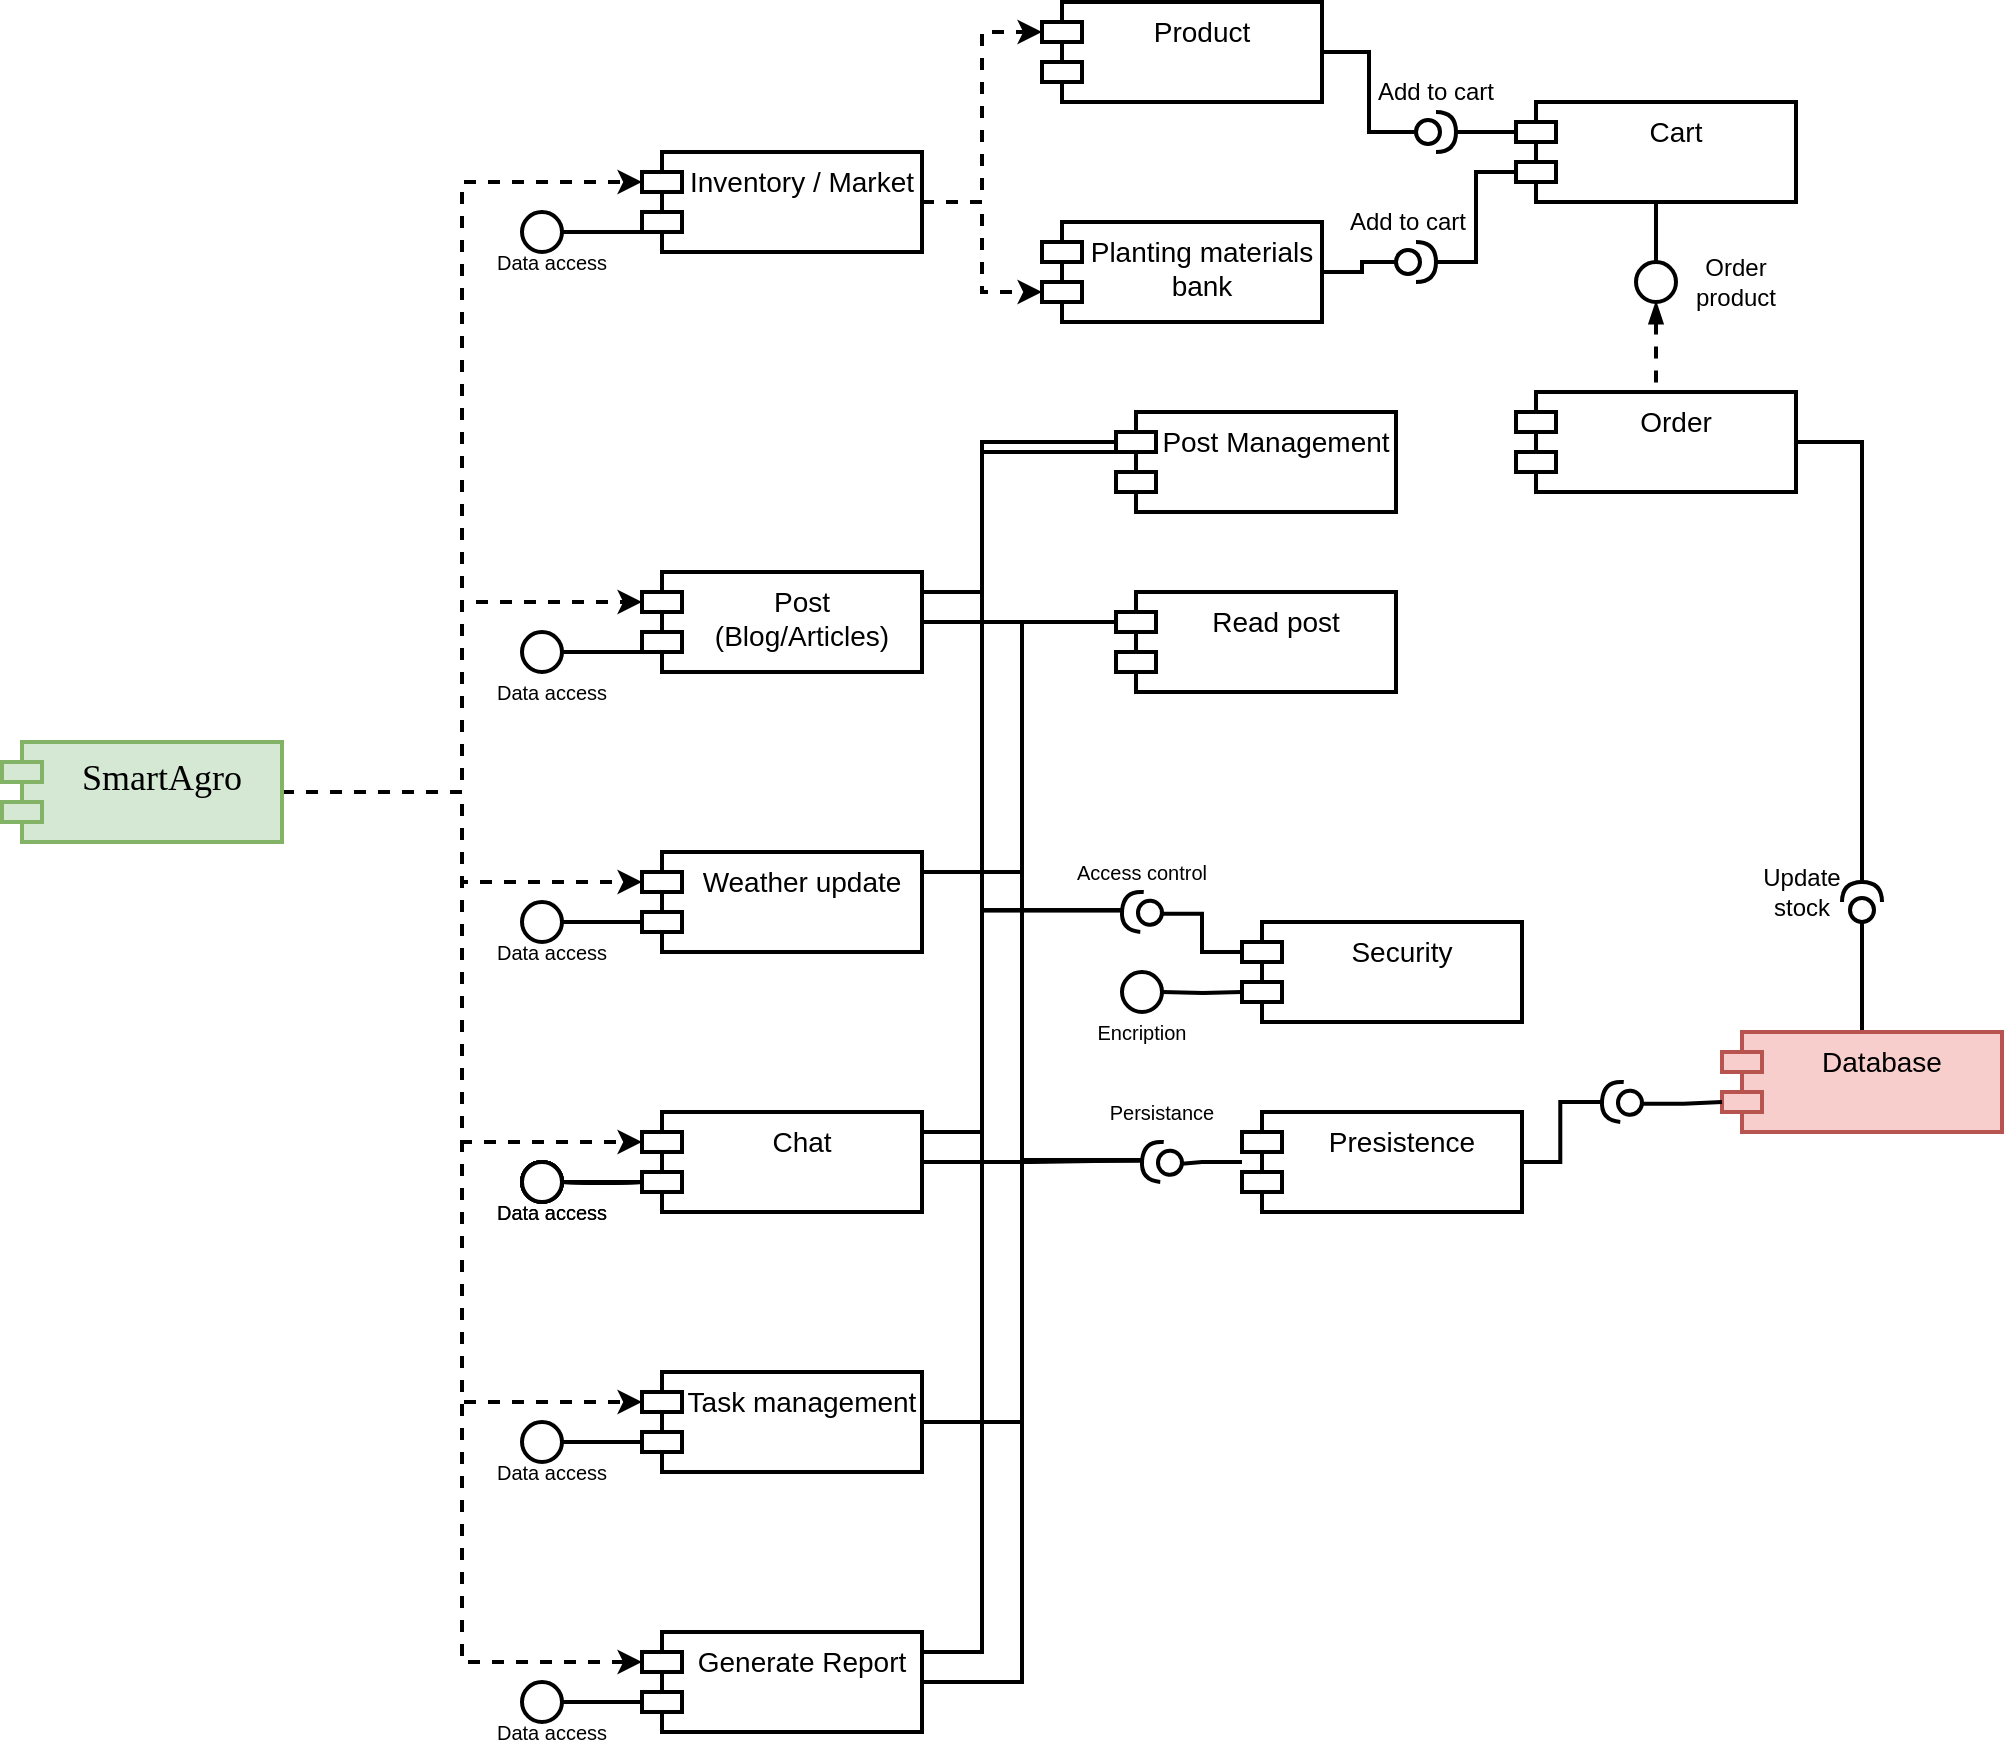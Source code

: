 <mxfile version="14.4.3" type="device"><diagram name="Page-1" id="5f0bae14-7c28-e335-631c-24af17079c00"><mxGraphModel dx="636" dy="1890" grid="1" gridSize="10" guides="1" tooltips="1" connect="1" arrows="1" fold="1" page="1" pageScale="1" pageWidth="1100" pageHeight="850" background="#ffffff" math="0" shadow="0"><root><mxCell id="0"/><mxCell id="1" parent="0"/><mxCell id="CYbQJJuCTLQzhy0FW-76-16" style="edgeStyle=orthogonalEdgeStyle;rounded=0;orthogonalLoop=1;jettySize=auto;html=1;entryX=0;entryY=0;entryDx=0;entryDy=15;entryPerimeter=0;fontFamily=Comic Sans MS;fontSize=14;strokeWidth=2;dashed=1;" parent="1" source="CYbQJJuCTLQzhy0FW-76-2" target="CYbQJJuCTLQzhy0FW-76-4" edge="1"><mxGeometry relative="1" as="geometry"/></mxCell><mxCell id="CYbQJJuCTLQzhy0FW-76-17" style="edgeStyle=orthogonalEdgeStyle;rounded=0;orthogonalLoop=1;jettySize=auto;html=1;entryX=0;entryY=0;entryDx=0;entryDy=15;entryPerimeter=0;dashed=1;strokeWidth=2;fontFamily=Comic Sans MS;fontSize=14;" parent="1" source="CYbQJJuCTLQzhy0FW-76-2" target="CYbQJJuCTLQzhy0FW-76-3" edge="1"><mxGeometry relative="1" as="geometry"/></mxCell><mxCell id="CYbQJJuCTLQzhy0FW-76-22" style="edgeStyle=orthogonalEdgeStyle;rounded=0;orthogonalLoop=1;jettySize=auto;html=1;entryX=0;entryY=0;entryDx=0;entryDy=15;entryPerimeter=0;dashed=1;strokeWidth=2;fontFamily=Comic Sans MS;fontSize=14;" parent="1" source="CYbQJJuCTLQzhy0FW-76-2" target="CYbQJJuCTLQzhy0FW-76-6" edge="1"><mxGeometry relative="1" as="geometry"/></mxCell><mxCell id="CYbQJJuCTLQzhy0FW-76-23" style="edgeStyle=orthogonalEdgeStyle;rounded=0;orthogonalLoop=1;jettySize=auto;html=1;entryX=0;entryY=0;entryDx=0;entryDy=15;entryPerimeter=0;dashed=1;strokeWidth=2;fontFamily=Comic Sans MS;fontSize=14;" parent="1" source="CYbQJJuCTLQzhy0FW-76-2" target="CYbQJJuCTLQzhy0FW-76-11" edge="1"><mxGeometry relative="1" as="geometry"/></mxCell><mxCell id="CYbQJJuCTLQzhy0FW-76-24" style="edgeStyle=orthogonalEdgeStyle;rounded=0;orthogonalLoop=1;jettySize=auto;html=1;entryX=0;entryY=0;entryDx=0;entryDy=15;entryPerimeter=0;dashed=1;strokeWidth=2;fontFamily=Comic Sans MS;fontSize=14;" parent="1" source="CYbQJJuCTLQzhy0FW-76-2" target="CYbQJJuCTLQzhy0FW-76-13" edge="1"><mxGeometry relative="1" as="geometry"/></mxCell><mxCell id="CYbQJJuCTLQzhy0FW-76-25" style="edgeStyle=orthogonalEdgeStyle;rounded=0;orthogonalLoop=1;jettySize=auto;html=1;entryX=0;entryY=0;entryDx=0;entryDy=15;entryPerimeter=0;dashed=1;strokeWidth=2;fontFamily=Comic Sans MS;fontSize=14;" parent="1" source="CYbQJJuCTLQzhy0FW-76-2" target="CYbQJJuCTLQzhy0FW-76-14" edge="1"><mxGeometry relative="1" as="geometry"/></mxCell><mxCell id="CYbQJJuCTLQzhy0FW-76-2" value="SmartAgro" style="shape=module;align=left;spacingLeft=20;align=center;verticalAlign=top;fillColor=#d5e8d4;strokeColor=#82b366;fontSize=18;fontStyle=0;fontFamily=Comic Sans MS;strokeWidth=2;" parent="1" vertex="1"><mxGeometry x="1180" y="255" width="140" height="50" as="geometry"/></mxCell><mxCell id="v0LuUSZJAInhffM_DVsi-89" style="edgeStyle=orthogonalEdgeStyle;rounded=0;orthogonalLoop=1;jettySize=auto;html=1;entryX=0;entryY=0;entryDx=0;entryDy=15;entryPerimeter=0;startArrow=none;startFill=0;endArrow=none;endFill=0;strokeWidth=2;fontSize=10;" edge="1" parent="1" source="CYbQJJuCTLQzhy0FW-76-3" target="v0LuUSZJAInhffM_DVsi-88"><mxGeometry relative="1" as="geometry"><Array as="points"><mxPoint x="1670" y="180"/><mxPoint x="1670" y="105"/></Array></mxGeometry></mxCell><mxCell id="v0LuUSZJAInhffM_DVsi-91" style="edgeStyle=orthogonalEdgeStyle;rounded=0;orthogonalLoop=1;jettySize=auto;html=1;entryX=0;entryY=0;entryDx=0;entryDy=15;entryPerimeter=0;startArrow=none;startFill=0;endArrow=none;endFill=0;strokeWidth=2;fontSize=10;" edge="1" parent="1" source="CYbQJJuCTLQzhy0FW-76-3" target="v0LuUSZJAInhffM_DVsi-90"><mxGeometry relative="1" as="geometry"/></mxCell><mxCell id="CYbQJJuCTLQzhy0FW-76-3" value="Post &#10;(Blog/Articles)" style="shape=module;align=left;spacingLeft=20;align=center;verticalAlign=top;strokeWidth=2;fontSize=14;" parent="1" vertex="1"><mxGeometry x="1500" y="170" width="140" height="50" as="geometry"/></mxCell><mxCell id="CYbQJJuCTLQzhy0FW-76-18" style="edgeStyle=orthogonalEdgeStyle;rounded=0;orthogonalLoop=1;jettySize=auto;html=1;entryX=0;entryY=0;entryDx=0;entryDy=35;entryPerimeter=0;dashed=1;strokeWidth=2;fontFamily=Comic Sans MS;fontSize=14;" parent="1" source="CYbQJJuCTLQzhy0FW-76-4" target="CYbQJJuCTLQzhy0FW-76-5" edge="1"><mxGeometry relative="1" as="geometry"/></mxCell><mxCell id="CYbQJJuCTLQzhy0FW-76-27" style="edgeStyle=orthogonalEdgeStyle;rounded=0;orthogonalLoop=1;jettySize=auto;html=1;entryX=0;entryY=0;entryDx=0;entryDy=15;entryPerimeter=0;dashed=1;strokeWidth=2;fontFamily=Comic Sans MS;fontSize=14;" parent="1" source="CYbQJJuCTLQzhy0FW-76-4" target="CYbQJJuCTLQzhy0FW-76-26" edge="1"><mxGeometry relative="1" as="geometry"/></mxCell><mxCell id="CYbQJJuCTLQzhy0FW-76-4" value="Inventory / Market" style="shape=module;align=left;spacingLeft=20;align=center;verticalAlign=top;strokeWidth=2;fontSize=14;" parent="1" vertex="1"><mxGeometry x="1500" y="-40" width="140" height="50" as="geometry"/></mxCell><mxCell id="v0LuUSZJAInhffM_DVsi-15" style="edgeStyle=orthogonalEdgeStyle;rounded=0;orthogonalLoop=1;jettySize=auto;html=1;entryX=0;entryY=0.5;entryDx=0;entryDy=0;entryPerimeter=0;startArrow=none;startFill=0;endArrow=none;endFill=0;strokeWidth=2;fontSize=18;" edge="1" parent="1" source="CYbQJJuCTLQzhy0FW-76-5" target="v0LuUSZJAInhffM_DVsi-12"><mxGeometry relative="1" as="geometry"/></mxCell><mxCell id="CYbQJJuCTLQzhy0FW-76-5" value="Planting materials &#10;bank" style="shape=module;align=left;spacingLeft=20;align=center;verticalAlign=top;strokeWidth=2;fontSize=14;" parent="1" vertex="1"><mxGeometry x="1700" y="-5" width="140" height="50" as="geometry"/></mxCell><mxCell id="v0LuUSZJAInhffM_DVsi-72" style="edgeStyle=orthogonalEdgeStyle;rounded=0;orthogonalLoop=1;jettySize=auto;html=1;entryX=1;entryY=0.5;entryDx=0;entryDy=0;entryPerimeter=0;startArrow=none;startFill=0;endArrow=none;endFill=0;strokeWidth=2;fontSize=10;" edge="1" parent="1" source="CYbQJJuCTLQzhy0FW-76-6" target="v0LuUSZJAInhffM_DVsi-62"><mxGeometry relative="1" as="geometry"><Array as="points"><mxPoint x="1690" y="320"/><mxPoint x="1690" y="464"/></Array></mxGeometry></mxCell><mxCell id="CYbQJJuCTLQzhy0FW-76-6" value="Weather update" style="shape=module;align=left;spacingLeft=20;align=center;verticalAlign=top;strokeWidth=2;fontSize=14;" parent="1" vertex="1"><mxGeometry x="1500" y="310" width="140" height="50" as="geometry"/></mxCell><mxCell id="v0LuUSZJAInhffM_DVsi-14" style="edgeStyle=orthogonalEdgeStyle;rounded=0;orthogonalLoop=1;jettySize=auto;html=1;entryX=1;entryY=0.5;entryDx=0;entryDy=0;entryPerimeter=0;startArrow=none;startFill=0;endArrow=none;endFill=0;strokeWidth=2;fontSize=18;" edge="1" parent="1" source="CYbQJJuCTLQzhy0FW-76-10" target="v0LuUSZJAInhffM_DVsi-12"><mxGeometry relative="1" as="geometry"><Array as="points"><mxPoint x="1917" y="-30"/><mxPoint x="1917" y="15"/></Array></mxGeometry></mxCell><mxCell id="v0LuUSZJAInhffM_DVsi-16" style="edgeStyle=orthogonalEdgeStyle;rounded=0;orthogonalLoop=1;jettySize=auto;html=1;entryX=0.5;entryY=0;entryDx=0;entryDy=0;startArrow=none;startFill=0;endArrow=none;endFill=0;strokeWidth=2;fontSize=18;" edge="1" parent="1" source="CYbQJJuCTLQzhy0FW-76-10" target="v0LuUSZJAInhffM_DVsi-10"><mxGeometry relative="1" as="geometry"/></mxCell><mxCell id="CYbQJJuCTLQzhy0FW-76-10" value="Cart" style="shape=module;align=left;spacingLeft=20;align=center;verticalAlign=top;strokeWidth=2;fontSize=14;" parent="1" vertex="1"><mxGeometry x="1937" y="-65" width="140" height="50" as="geometry"/></mxCell><mxCell id="v0LuUSZJAInhffM_DVsi-67" style="edgeStyle=orthogonalEdgeStyle;rounded=0;orthogonalLoop=1;jettySize=auto;html=1;entryX=1;entryY=0.5;entryDx=0;entryDy=0;entryPerimeter=0;startArrow=none;startFill=0;endArrow=none;endFill=0;strokeWidth=2;fontSize=10;" edge="1" parent="1" source="CYbQJJuCTLQzhy0FW-76-11" target="v0LuUSZJAInhffM_DVsi-65"><mxGeometry relative="1" as="geometry"><Array as="points"><mxPoint x="1670" y="450"/><mxPoint x="1670" y="339"/></Array></mxGeometry></mxCell><mxCell id="v0LuUSZJAInhffM_DVsi-68" style="edgeStyle=orthogonalEdgeStyle;rounded=0;orthogonalLoop=1;jettySize=auto;html=1;entryX=1;entryY=0.5;entryDx=0;entryDy=0;entryPerimeter=0;startArrow=none;startFill=0;endArrow=none;endFill=0;strokeWidth=2;fontSize=10;" edge="1" parent="1" source="CYbQJJuCTLQzhy0FW-76-11" target="v0LuUSZJAInhffM_DVsi-62"><mxGeometry relative="1" as="geometry"/></mxCell><mxCell id="CYbQJJuCTLQzhy0FW-76-11" value="Chat" style="shape=module;align=left;spacingLeft=20;align=center;verticalAlign=top;strokeWidth=2;fontSize=14;" parent="1" vertex="1"><mxGeometry x="1500" y="440" width="140" height="50" as="geometry"/></mxCell><mxCell id="v0LuUSZJAInhffM_DVsi-69" style="edgeStyle=orthogonalEdgeStyle;rounded=0;orthogonalLoop=1;jettySize=auto;html=1;entryX=1;entryY=0.5;entryDx=0;entryDy=0;entryPerimeter=0;startArrow=none;startFill=0;endArrow=none;endFill=0;strokeWidth=2;fontSize=10;" edge="1" parent="1" source="CYbQJJuCTLQzhy0FW-76-13" target="v0LuUSZJAInhffM_DVsi-62"><mxGeometry relative="1" as="geometry"><Array as="points"><mxPoint x="1690" y="595"/><mxPoint x="1690" y="464"/></Array></mxGeometry></mxCell><mxCell id="CYbQJJuCTLQzhy0FW-76-13" value="Task management" style="shape=module;align=left;spacingLeft=20;align=center;verticalAlign=top;strokeWidth=2;fontSize=14;" parent="1" vertex="1"><mxGeometry x="1500" y="570" width="140" height="50" as="geometry"/></mxCell><mxCell id="v0LuUSZJAInhffM_DVsi-70" style="edgeStyle=orthogonalEdgeStyle;rounded=0;orthogonalLoop=1;jettySize=auto;html=1;entryX=1;entryY=0.5;entryDx=0;entryDy=0;entryPerimeter=0;startArrow=none;startFill=0;endArrow=none;endFill=0;strokeWidth=2;fontSize=10;" edge="1" parent="1" source="CYbQJJuCTLQzhy0FW-76-14" target="v0LuUSZJAInhffM_DVsi-62"><mxGeometry relative="1" as="geometry"><Array as="points"><mxPoint x="1690" y="725"/><mxPoint x="1690" y="464"/></Array></mxGeometry></mxCell><mxCell id="v0LuUSZJAInhffM_DVsi-71" style="edgeStyle=orthogonalEdgeStyle;rounded=0;orthogonalLoop=1;jettySize=auto;html=1;entryX=1;entryY=0.5;entryDx=0;entryDy=0;entryPerimeter=0;startArrow=none;startFill=0;endArrow=none;endFill=0;strokeWidth=2;fontSize=10;" edge="1" parent="1" source="CYbQJJuCTLQzhy0FW-76-14" target="v0LuUSZJAInhffM_DVsi-65"><mxGeometry relative="1" as="geometry"><Array as="points"><mxPoint x="1670" y="710"/><mxPoint x="1670" y="339"/></Array></mxGeometry></mxCell><mxCell id="CYbQJJuCTLQzhy0FW-76-14" value="Generate Report" style="shape=module;align=left;spacingLeft=20;align=center;verticalAlign=top;strokeWidth=2;fontSize=14;" parent="1" vertex="1"><mxGeometry x="1500" y="700" width="140" height="50" as="geometry"/></mxCell><mxCell id="v0LuUSZJAInhffM_DVsi-24" style="edgeStyle=orthogonalEdgeStyle;rounded=0;orthogonalLoop=1;jettySize=auto;html=1;entryX=0;entryY=0.5;entryDx=0;entryDy=0;entryPerimeter=0;startArrow=none;startFill=0;endArrow=none;endFill=0;strokeWidth=2;fontSize=12;" edge="1" parent="1" source="CYbQJJuCTLQzhy0FW-76-15" target="v0LuUSZJAInhffM_DVsi-22"><mxGeometry relative="1" as="geometry"/></mxCell><mxCell id="CYbQJJuCTLQzhy0FW-76-15" value="Database" style="shape=module;align=left;spacingLeft=20;align=center;verticalAlign=top;fillColor=#f8cecc;strokeColor=#b85450;strokeWidth=2;fontSize=14;" parent="1" vertex="1"><mxGeometry x="2040" y="400" width="140" height="50" as="geometry"/></mxCell><mxCell id="CYbQJJuCTLQzhy0FW-76-26" value="Product" style="shape=module;align=left;spacingLeft=20;align=center;verticalAlign=top;strokeWidth=2;fontSize=14;" parent="1" vertex="1"><mxGeometry x="1700" y="-115" width="140" height="50" as="geometry"/></mxCell><mxCell id="v0LuUSZJAInhffM_DVsi-2" style="edgeStyle=orthogonalEdgeStyle;rounded=0;orthogonalLoop=1;jettySize=auto;html=1;entryX=1;entryY=0.5;entryDx=0;entryDy=0;startArrow=none;startFill=0;fontSize=18;endArrow=none;endFill=0;strokeWidth=2;" edge="1" parent="1" source="v0LuUSZJAInhffM_DVsi-1" target="CYbQJJuCTLQzhy0FW-76-26"><mxGeometry relative="1" as="geometry"/></mxCell><mxCell id="v0LuUSZJAInhffM_DVsi-3" style="edgeStyle=orthogonalEdgeStyle;rounded=0;orthogonalLoop=1;jettySize=auto;html=1;entryX=0;entryY=0;entryDx=0;entryDy=15;entryPerimeter=0;startArrow=none;startFill=0;endArrow=none;endFill=0;fontSize=18;strokeWidth=2;" edge="1" parent="1" source="v0LuUSZJAInhffM_DVsi-1" target="CYbQJJuCTLQzhy0FW-76-10"><mxGeometry relative="1" as="geometry"/></mxCell><mxCell id="v0LuUSZJAInhffM_DVsi-1" value="" style="shape=providedRequiredInterface;html=1;verticalLabelPosition=bottom;fontSize=18;strokeWidth=2;" vertex="1" parent="1"><mxGeometry x="1887" y="-60" width="20" height="20" as="geometry"/></mxCell><mxCell id="v0LuUSZJAInhffM_DVsi-60" style="edgeStyle=orthogonalEdgeStyle;rounded=0;orthogonalLoop=1;jettySize=auto;html=1;exitX=0;exitY=0.5;exitDx=0;exitDy=0;exitPerimeter=0;entryX=0;entryY=0;entryDx=0;entryDy=35;entryPerimeter=0;startArrow=none;startFill=0;endArrow=none;endFill=0;strokeWidth=2;fontSize=10;" edge="1" parent="1" source="v0LuUSZJAInhffM_DVsi-8" target="CYbQJJuCTLQzhy0FW-76-15"><mxGeometry relative="1" as="geometry"/></mxCell><mxCell id="v0LuUSZJAInhffM_DVsi-61" style="edgeStyle=orthogonalEdgeStyle;rounded=0;orthogonalLoop=1;jettySize=auto;html=1;entryX=1;entryY=0.5;entryDx=0;entryDy=0;startArrow=none;startFill=0;endArrow=none;endFill=0;strokeWidth=2;fontSize=10;" edge="1" parent="1" source="v0LuUSZJAInhffM_DVsi-8" target="v0LuUSZJAInhffM_DVsi-58"><mxGeometry relative="1" as="geometry"/></mxCell><mxCell id="v0LuUSZJAInhffM_DVsi-8" value="" style="shape=providedRequiredInterface;html=1;verticalLabelPosition=bottom;strokeWidth=2;fontSize=18;rotation=-175;" vertex="1" parent="1"><mxGeometry x="1980" y="425" width="20" height="20" as="geometry"/></mxCell><mxCell id="v0LuUSZJAInhffM_DVsi-17" style="edgeStyle=orthogonalEdgeStyle;rounded=0;orthogonalLoop=1;jettySize=auto;html=1;entryX=0.5;entryY=0;entryDx=0;entryDy=0;startArrow=blockThin;startFill=1;endArrow=none;endFill=0;strokeWidth=2;fontSize=18;dashed=1;" edge="1" parent="1" source="v0LuUSZJAInhffM_DVsi-10" target="v0LuUSZJAInhffM_DVsi-11"><mxGeometry relative="1" as="geometry"/></mxCell><mxCell id="v0LuUSZJAInhffM_DVsi-10" value="" style="ellipse;whiteSpace=wrap;html=1;aspect=fixed;strokeWidth=2;fontSize=18;" vertex="1" parent="1"><mxGeometry x="1997" y="15" width="20" height="20" as="geometry"/></mxCell><mxCell id="v0LuUSZJAInhffM_DVsi-25" style="edgeStyle=orthogonalEdgeStyle;rounded=0;orthogonalLoop=1;jettySize=auto;html=1;entryX=1;entryY=0.5;entryDx=0;entryDy=0;entryPerimeter=0;startArrow=none;startFill=0;endArrow=none;endFill=0;strokeWidth=2;fontSize=12;" edge="1" parent="1" source="v0LuUSZJAInhffM_DVsi-11" target="v0LuUSZJAInhffM_DVsi-22"><mxGeometry relative="1" as="geometry"/></mxCell><mxCell id="v0LuUSZJAInhffM_DVsi-11" value="Order" style="shape=module;align=left;spacingLeft=20;align=center;verticalAlign=top;strokeWidth=2;fontSize=14;" vertex="1" parent="1"><mxGeometry x="1937" y="80" width="140" height="50" as="geometry"/></mxCell><mxCell id="v0LuUSZJAInhffM_DVsi-12" value="" style="shape=providedRequiredInterface;html=1;verticalLabelPosition=bottom;fontSize=18;strokeWidth=2;" vertex="1" parent="1"><mxGeometry x="1877" y="5" width="20" height="20" as="geometry"/></mxCell><mxCell id="v0LuUSZJAInhffM_DVsi-18" value="Add to cart" style="text;html=1;strokeColor=none;fillColor=none;align=center;verticalAlign=middle;whiteSpace=wrap;rounded=0;fontSize=12;" vertex="1" parent="1"><mxGeometry x="1857" y="-80" width="80" height="20" as="geometry"/></mxCell><mxCell id="v0LuUSZJAInhffM_DVsi-19" value="Add to cart" style="text;html=1;strokeColor=none;fillColor=none;align=center;verticalAlign=middle;whiteSpace=wrap;rounded=0;fontSize=12;" vertex="1" parent="1"><mxGeometry x="1847" y="-15" width="72" height="20" as="geometry"/></mxCell><mxCell id="v0LuUSZJAInhffM_DVsi-20" value="Order product" style="text;html=1;strokeColor=none;fillColor=none;align=center;verticalAlign=middle;whiteSpace=wrap;rounded=0;fontSize=12;" vertex="1" parent="1"><mxGeometry x="2011" y="15" width="72" height="20" as="geometry"/></mxCell><mxCell id="v0LuUSZJAInhffM_DVsi-22" value="" style="shape=providedRequiredInterface;html=1;verticalLabelPosition=bottom;fontSize=18;strokeWidth=2;rotation=-90;" vertex="1" parent="1"><mxGeometry x="2100" y="325" width="20" height="20" as="geometry"/></mxCell><mxCell id="v0LuUSZJAInhffM_DVsi-26" value="Update stock" style="text;html=1;strokeColor=none;fillColor=none;align=center;verticalAlign=middle;whiteSpace=wrap;rounded=0;fontSize=12;" vertex="1" parent="1"><mxGeometry x="2050" y="320" width="60" height="20" as="geometry"/></mxCell><mxCell id="v0LuUSZJAInhffM_DVsi-29" style="edgeStyle=orthogonalEdgeStyle;rounded=0;orthogonalLoop=1;jettySize=auto;html=1;entryX=0;entryY=0;entryDx=0;entryDy=35;entryPerimeter=0;startArrow=none;startFill=0;endArrow=none;endFill=0;strokeWidth=2;fontSize=12;" edge="1" parent="1" source="v0LuUSZJAInhffM_DVsi-27" target="CYbQJJuCTLQzhy0FW-76-14"><mxGeometry relative="1" as="geometry"/></mxCell><mxCell id="v0LuUSZJAInhffM_DVsi-27" value="" style="ellipse;whiteSpace=wrap;html=1;aspect=fixed;strokeWidth=2;fontSize=12;" vertex="1" parent="1"><mxGeometry x="1440" y="725" width="20" height="20" as="geometry"/></mxCell><mxCell id="v0LuUSZJAInhffM_DVsi-30" style="edgeStyle=orthogonalEdgeStyle;rounded=0;orthogonalLoop=1;jettySize=auto;html=1;entryX=0;entryY=0;entryDx=0;entryDy=35;entryPerimeter=0;startArrow=none;startFill=0;endArrow=none;endFill=0;strokeWidth=2;fontSize=12;" edge="1" source="v0LuUSZJAInhffM_DVsi-31" parent="1"><mxGeometry relative="1" as="geometry"><mxPoint x="1500" y="605" as="targetPoint"/></mxGeometry></mxCell><mxCell id="v0LuUSZJAInhffM_DVsi-31" value="" style="ellipse;whiteSpace=wrap;html=1;aspect=fixed;strokeWidth=2;fontSize=12;" vertex="1" parent="1"><mxGeometry x="1440" y="595" width="20" height="20" as="geometry"/></mxCell><mxCell id="v0LuUSZJAInhffM_DVsi-32" style="edgeStyle=orthogonalEdgeStyle;rounded=0;orthogonalLoop=1;jettySize=auto;html=1;entryX=0;entryY=0;entryDx=0;entryDy=35;entryPerimeter=0;startArrow=none;startFill=0;endArrow=none;endFill=0;strokeWidth=2;fontSize=12;" edge="1" parent="1" source="v0LuUSZJAInhffM_DVsi-33"><mxGeometry relative="1" as="geometry"><mxPoint x="1500" y="475" as="targetPoint"/></mxGeometry></mxCell><mxCell id="v0LuUSZJAInhffM_DVsi-33" value="" style="ellipse;whiteSpace=wrap;html=1;aspect=fixed;strokeWidth=2;fontSize=12;" vertex="1" parent="1"><mxGeometry x="1440" y="465" width="20" height="20" as="geometry"/></mxCell><mxCell id="v0LuUSZJAInhffM_DVsi-34" style="edgeStyle=orthogonalEdgeStyle;rounded=0;orthogonalLoop=1;jettySize=auto;html=1;entryX=0;entryY=0;entryDx=0;entryDy=35;entryPerimeter=0;startArrow=none;startFill=0;endArrow=none;endFill=0;strokeWidth=2;fontSize=12;" edge="1" parent="1" source="v0LuUSZJAInhffM_DVsi-35"><mxGeometry relative="1" as="geometry"><mxPoint x="1500" y="345" as="targetPoint"/></mxGeometry></mxCell><mxCell id="v0LuUSZJAInhffM_DVsi-35" value="" style="ellipse;whiteSpace=wrap;html=1;aspect=fixed;strokeWidth=2;fontSize=12;" vertex="1" parent="1"><mxGeometry x="1440" y="335" width="20" height="20" as="geometry"/></mxCell><mxCell id="v0LuUSZJAInhffM_DVsi-45" style="edgeStyle=orthogonalEdgeStyle;rounded=0;orthogonalLoop=1;jettySize=auto;html=1;entryX=0;entryY=0;entryDx=0;entryDy=35;entryPerimeter=0;startArrow=none;startFill=0;endArrow=none;endFill=0;strokeWidth=2;fontSize=12;" edge="1" parent="1" source="v0LuUSZJAInhffM_DVsi-46"><mxGeometry relative="1" as="geometry"><mxPoint x="1500" as="targetPoint"/></mxGeometry></mxCell><mxCell id="v0LuUSZJAInhffM_DVsi-46" value="" style="ellipse;whiteSpace=wrap;html=1;aspect=fixed;strokeWidth=2;fontSize=12;" vertex="1" parent="1"><mxGeometry x="1440" y="-10" width="20" height="20" as="geometry"/></mxCell><mxCell id="v0LuUSZJAInhffM_DVsi-47" style="edgeStyle=orthogonalEdgeStyle;rounded=0;orthogonalLoop=1;jettySize=auto;html=1;entryX=0;entryY=0;entryDx=0;entryDy=35;entryPerimeter=0;startArrow=none;startFill=0;endArrow=none;endFill=0;strokeWidth=2;fontSize=12;" edge="1" parent="1" source="v0LuUSZJAInhffM_DVsi-48"><mxGeometry relative="1" as="geometry"><mxPoint x="1500" y="210" as="targetPoint"/></mxGeometry></mxCell><mxCell id="v0LuUSZJAInhffM_DVsi-48" value="" style="ellipse;whiteSpace=wrap;html=1;aspect=fixed;strokeWidth=2;fontSize=12;" vertex="1" parent="1"><mxGeometry x="1440" y="200" width="20" height="20" as="geometry"/></mxCell><mxCell id="v0LuUSZJAInhffM_DVsi-49" value="Data access" style="text;html=1;strokeColor=none;fillColor=none;align=center;verticalAlign=middle;whiteSpace=wrap;rounded=0;fontSize=10;" vertex="1" parent="1"><mxGeometry x="1420" y="740" width="70" height="20" as="geometry"/></mxCell><mxCell id="v0LuUSZJAInhffM_DVsi-50" value="Data access" style="text;html=1;strokeColor=none;fillColor=none;align=center;verticalAlign=middle;whiteSpace=wrap;rounded=0;fontSize=10;" vertex="1" parent="1"><mxGeometry x="1420" y="610" width="70" height="20" as="geometry"/></mxCell><mxCell id="v0LuUSZJAInhffM_DVsi-51" value="Data access" style="text;html=1;strokeColor=none;fillColor=none;align=center;verticalAlign=middle;whiteSpace=wrap;rounded=0;fontSize=10;" vertex="1" parent="1"><mxGeometry x="1420" y="480" width="70" height="20" as="geometry"/></mxCell><mxCell id="v0LuUSZJAInhffM_DVsi-52" value="Data access" style="text;html=1;strokeColor=none;fillColor=none;align=center;verticalAlign=middle;whiteSpace=wrap;rounded=0;fontSize=10;" vertex="1" parent="1"><mxGeometry x="1420" y="350" width="70" height="20" as="geometry"/></mxCell><mxCell id="v0LuUSZJAInhffM_DVsi-56" value="Data access" style="text;html=1;strokeColor=none;fillColor=none;align=center;verticalAlign=middle;whiteSpace=wrap;rounded=0;fontSize=10;" vertex="1" parent="1"><mxGeometry x="1420" y="5" width="70" height="20" as="geometry"/></mxCell><mxCell id="v0LuUSZJAInhffM_DVsi-57" value="Data access" style="text;html=1;strokeColor=none;fillColor=none;align=center;verticalAlign=middle;whiteSpace=wrap;rounded=0;fontSize=10;" vertex="1" parent="1"><mxGeometry x="1420" y="220" width="70" height="20" as="geometry"/></mxCell><mxCell id="v0LuUSZJAInhffM_DVsi-63" style="edgeStyle=orthogonalEdgeStyle;rounded=0;orthogonalLoop=1;jettySize=auto;html=1;entryX=0;entryY=0.5;entryDx=0;entryDy=0;entryPerimeter=0;startArrow=none;startFill=0;endArrow=none;endFill=0;strokeWidth=2;fontSize=10;" edge="1" parent="1" source="v0LuUSZJAInhffM_DVsi-58" target="v0LuUSZJAInhffM_DVsi-62"><mxGeometry relative="1" as="geometry"/></mxCell><mxCell id="v0LuUSZJAInhffM_DVsi-58" value="Presistence" style="shape=module;align=left;spacingLeft=20;align=center;verticalAlign=top;strokeWidth=2;fontSize=14;" vertex="1" parent="1"><mxGeometry x="1800" y="440" width="140" height="50" as="geometry"/></mxCell><mxCell id="v0LuUSZJAInhffM_DVsi-62" value="" style="shape=providedRequiredInterface;html=1;verticalLabelPosition=bottom;strokeWidth=2;fontSize=18;rotation=-175;" vertex="1" parent="1"><mxGeometry x="1750" y="455" width="20" height="20" as="geometry"/></mxCell><mxCell id="v0LuUSZJAInhffM_DVsi-66" style="edgeStyle=orthogonalEdgeStyle;rounded=0;orthogonalLoop=1;jettySize=auto;html=1;entryX=0;entryY=0.5;entryDx=0;entryDy=0;entryPerimeter=0;startArrow=none;startFill=0;endArrow=none;endFill=0;strokeWidth=2;fontSize=10;exitX=0;exitY=0;exitDx=0;exitDy=15;exitPerimeter=0;" edge="1" parent="1" source="v0LuUSZJAInhffM_DVsi-64" target="v0LuUSZJAInhffM_DVsi-65"><mxGeometry relative="1" as="geometry"/></mxCell><mxCell id="v0LuUSZJAInhffM_DVsi-64" value="Security" style="shape=module;align=left;spacingLeft=20;align=center;verticalAlign=top;strokeWidth=2;fontSize=14;" vertex="1" parent="1"><mxGeometry x="1800" y="345" width="140" height="50" as="geometry"/></mxCell><mxCell id="v0LuUSZJAInhffM_DVsi-65" value="" style="shape=providedRequiredInterface;html=1;verticalLabelPosition=bottom;strokeWidth=2;fontSize=18;rotation=-175;" vertex="1" parent="1"><mxGeometry x="1740" y="330" width="20" height="20" as="geometry"/></mxCell><mxCell id="v0LuUSZJAInhffM_DVsi-73" value="Data access" style="text;html=1;strokeColor=none;fillColor=none;align=center;verticalAlign=middle;whiteSpace=wrap;rounded=0;fontSize=10;" vertex="1" parent="1"><mxGeometry x="1420" y="480" width="70" height="20" as="geometry"/></mxCell><mxCell id="v0LuUSZJAInhffM_DVsi-74" value="" style="ellipse;whiteSpace=wrap;html=1;aspect=fixed;strokeWidth=2;fontSize=12;" vertex="1" parent="1"><mxGeometry x="1440" y="465" width="20" height="20" as="geometry"/></mxCell><mxCell id="v0LuUSZJAInhffM_DVsi-76" style="edgeStyle=orthogonalEdgeStyle;rounded=0;orthogonalLoop=1;jettySize=auto;html=1;entryX=0;entryY=0;entryDx=0;entryDy=35;entryPerimeter=0;startArrow=none;startFill=0;endArrow=none;endFill=0;strokeWidth=2;fontSize=12;" edge="1" parent="1"><mxGeometry relative="1" as="geometry"><mxPoint x="1500" y="475" as="targetPoint"/><mxPoint x="1460" y="475" as="sourcePoint"/></mxGeometry></mxCell><mxCell id="v0LuUSZJAInhffM_DVsi-77" style="edgeStyle=orthogonalEdgeStyle;rounded=0;orthogonalLoop=1;jettySize=auto;html=1;entryX=0;entryY=0;entryDx=0;entryDy=35;entryPerimeter=0;startArrow=none;startFill=0;endArrow=none;endFill=0;strokeWidth=2;fontSize=12;" edge="1" parent="1"><mxGeometry relative="1" as="geometry"><mxPoint x="1500" y="475" as="targetPoint"/><mxPoint x="1460" y="475" as="sourcePoint"/></mxGeometry></mxCell><mxCell id="v0LuUSZJAInhffM_DVsi-78" value="" style="ellipse;whiteSpace=wrap;html=1;aspect=fixed;strokeWidth=2;fontSize=12;" vertex="1" parent="1"><mxGeometry x="1440" y="465" width="20" height="20" as="geometry"/></mxCell><mxCell id="v0LuUSZJAInhffM_DVsi-79" style="edgeStyle=orthogonalEdgeStyle;rounded=0;orthogonalLoop=1;jettySize=auto;html=1;entryX=0;entryY=0;entryDx=0;entryDy=35;entryPerimeter=0;startArrow=none;startFill=0;endArrow=none;endFill=0;strokeWidth=2;fontSize=12;" edge="1" parent="1"><mxGeometry relative="1" as="geometry"><mxPoint x="1500" y="475" as="targetPoint"/><mxPoint x="1460" y="475" as="sourcePoint"/></mxGeometry></mxCell><mxCell id="v0LuUSZJAInhffM_DVsi-80" value="" style="ellipse;whiteSpace=wrap;html=1;aspect=fixed;strokeWidth=2;fontSize=12;" vertex="1" parent="1"><mxGeometry x="1440" y="465" width="20" height="20" as="geometry"/></mxCell><mxCell id="v0LuUSZJAInhffM_DVsi-81" style="edgeStyle=orthogonalEdgeStyle;rounded=0;orthogonalLoop=1;jettySize=auto;html=1;entryX=0;entryY=0;entryDx=0;entryDy=35;entryPerimeter=0;startArrow=none;startFill=0;endArrow=none;endFill=0;strokeWidth=2;fontSize=12;" edge="1" parent="1"><mxGeometry relative="1" as="geometry"><mxPoint x="1500" y="475" as="targetPoint"/><mxPoint x="1460" y="475" as="sourcePoint"/></mxGeometry></mxCell><mxCell id="v0LuUSZJAInhffM_DVsi-82" value="" style="ellipse;whiteSpace=wrap;html=1;aspect=fixed;strokeWidth=2;fontSize=12;" vertex="1" parent="1"><mxGeometry x="1440" y="465" width="20" height="20" as="geometry"/></mxCell><mxCell id="v0LuUSZJAInhffM_DVsi-83" style="edgeStyle=orthogonalEdgeStyle;rounded=0;orthogonalLoop=1;jettySize=auto;html=1;entryX=0;entryY=0;entryDx=0;entryDy=35;entryPerimeter=0;startArrow=none;startFill=0;endArrow=none;endFill=0;strokeWidth=2;fontSize=12;" edge="1" parent="1"><mxGeometry relative="1" as="geometry"><mxPoint x="1800" y="380" as="targetPoint"/><mxPoint x="1760" y="380" as="sourcePoint"/></mxGeometry></mxCell><mxCell id="v0LuUSZJAInhffM_DVsi-84" value="" style="ellipse;whiteSpace=wrap;html=1;aspect=fixed;strokeWidth=2;fontSize=12;" vertex="1" parent="1"><mxGeometry x="1740" y="370" width="20" height="20" as="geometry"/></mxCell><mxCell id="v0LuUSZJAInhffM_DVsi-85" value="Access control" style="text;html=1;strokeColor=none;fillColor=none;align=center;verticalAlign=middle;whiteSpace=wrap;rounded=0;fontSize=10;" vertex="1" parent="1"><mxGeometry x="1715" y="310" width="70" height="20" as="geometry"/></mxCell><mxCell id="v0LuUSZJAInhffM_DVsi-86" value="Encription" style="text;html=1;strokeColor=none;fillColor=none;align=center;verticalAlign=middle;whiteSpace=wrap;rounded=0;fontSize=10;" vertex="1" parent="1"><mxGeometry x="1715" y="390" width="70" height="20" as="geometry"/></mxCell><mxCell id="v0LuUSZJAInhffM_DVsi-87" value="Persistance" style="text;html=1;strokeColor=none;fillColor=none;align=center;verticalAlign=middle;whiteSpace=wrap;rounded=0;fontSize=10;" vertex="1" parent="1"><mxGeometry x="1725" y="430" width="70" height="20" as="geometry"/></mxCell><mxCell id="v0LuUSZJAInhffM_DVsi-92" style="edgeStyle=orthogonalEdgeStyle;rounded=0;orthogonalLoop=1;jettySize=auto;html=1;entryX=1;entryY=0.5;entryDx=0;entryDy=0;entryPerimeter=0;startArrow=none;startFill=0;endArrow=none;endFill=0;strokeWidth=2;fontSize=10;" edge="1" parent="1" source="v0LuUSZJAInhffM_DVsi-88" target="v0LuUSZJAInhffM_DVsi-65"><mxGeometry relative="1" as="geometry"><Array as="points"><mxPoint x="1670" y="110"/><mxPoint x="1670" y="339"/></Array></mxGeometry></mxCell><mxCell id="v0LuUSZJAInhffM_DVsi-88" value="Post Management" style="shape=module;align=left;spacingLeft=20;align=center;verticalAlign=top;strokeWidth=2;fontSize=14;" vertex="1" parent="1"><mxGeometry x="1737" y="90" width="140" height="50" as="geometry"/></mxCell><mxCell id="v0LuUSZJAInhffM_DVsi-94" style="edgeStyle=orthogonalEdgeStyle;rounded=0;orthogonalLoop=1;jettySize=auto;html=1;entryX=1;entryY=0.5;entryDx=0;entryDy=0;entryPerimeter=0;startArrow=none;startFill=0;endArrow=none;endFill=0;strokeWidth=2;fontSize=10;exitX=0;exitY=0;exitDx=0;exitDy=15;exitPerimeter=0;" edge="1" parent="1" source="v0LuUSZJAInhffM_DVsi-90" target="v0LuUSZJAInhffM_DVsi-62"><mxGeometry relative="1" as="geometry"><Array as="points"><mxPoint x="1690" y="195"/><mxPoint x="1690" y="464"/></Array></mxGeometry></mxCell><mxCell id="v0LuUSZJAInhffM_DVsi-90" value="Read post" style="shape=module;align=left;spacingLeft=20;align=center;verticalAlign=top;strokeWidth=2;fontSize=14;" vertex="1" parent="1"><mxGeometry x="1737" y="180" width="140" height="50" as="geometry"/></mxCell></root></mxGraphModel></diagram></mxfile>